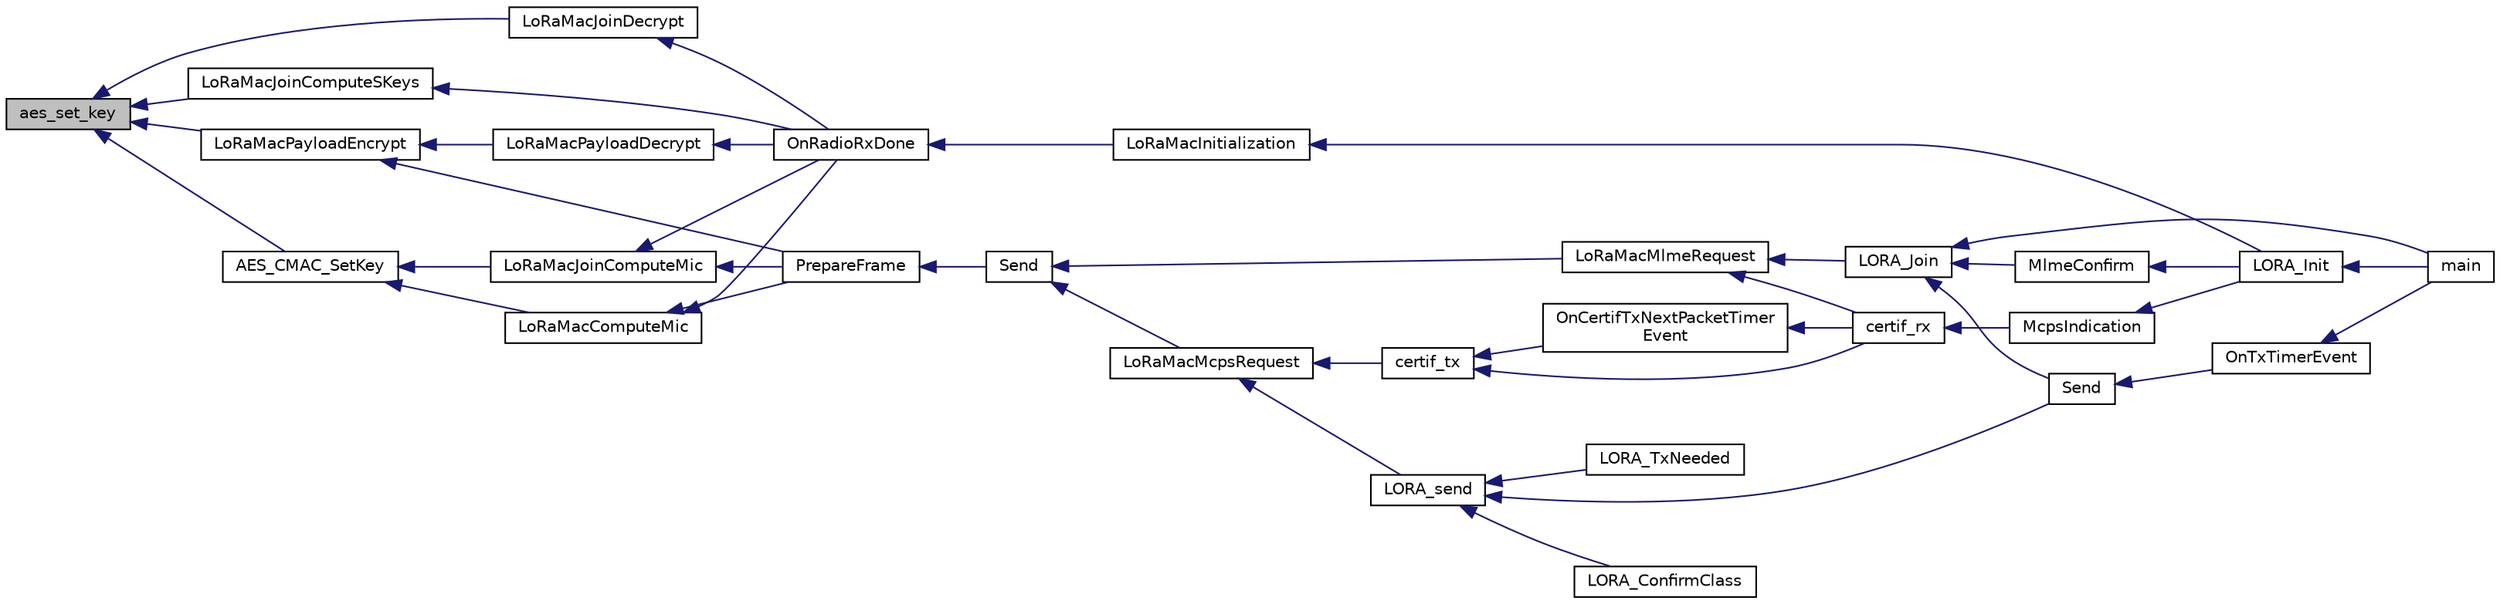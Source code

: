 digraph "aes_set_key"
{
  edge [fontname="Helvetica",fontsize="10",labelfontname="Helvetica",labelfontsize="10"];
  node [fontname="Helvetica",fontsize="10",shape=record];
  rankdir="LR";
  Node76 [label="aes_set_key",height=0.2,width=0.4,color="black", fillcolor="grey75", style="filled", fontcolor="black"];
  Node76 -> Node77 [dir="back",color="midnightblue",fontsize="10",style="solid"];
  Node77 [label="AES_CMAC_SetKey",height=0.2,width=0.4,color="black", fillcolor="white", style="filled",URL="$cmac_8h.html#a0cbe43f8858ba5fbf5bbd5f03e362170"];
  Node77 -> Node78 [dir="back",color="midnightblue",fontsize="10",style="solid"];
  Node78 [label="LoRaMacComputeMic",height=0.2,width=0.4,color="black", fillcolor="white", style="filled",URL="$group___l_o_r_a_m_a_c___c_r_y_p_t_o.html#ga6ee265070494b83255e7fdc4dff985da",tooltip="Computes the LoRaMAC frame MIC field "];
  Node78 -> Node79 [dir="back",color="midnightblue",fontsize="10",style="solid"];
  Node79 [label="OnRadioRxDone",height=0.2,width=0.4,color="black", fillcolor="white", style="filled",URL="$_lo_ra_mac_8c.html#a34d9307ff02304a070ade799731ae0ed",tooltip="Function to be executed on Radio Rx Done event "];
  Node79 -> Node80 [dir="back",color="midnightblue",fontsize="10",style="solid"];
  Node80 [label="LoRaMacInitialization",height=0.2,width=0.4,color="black", fillcolor="white", style="filled",URL="$group___l_o_r_a_m_a_c.html#ga7ca445cf825e45999810b3991273eba5",tooltip="LoRaMAC layer initialization "];
  Node80 -> Node81 [dir="back",color="midnightblue",fontsize="10",style="solid"];
  Node81 [label="LORA_Init",height=0.2,width=0.4,color="black", fillcolor="white", style="filled",URL="$lora_8h.html#a60e6c21550fcaf1cadb87454348046ad",tooltip="Lora Initialisation "];
  Node81 -> Node82 [dir="back",color="midnightblue",fontsize="10",style="solid"];
  Node82 [label="main",height=0.2,width=0.4,color="black", fillcolor="white", style="filled",URL="$main_8c.html#a840291bc02cba5474a4cb46a9b9566fe",tooltip="Main program "];
  Node78 -> Node83 [dir="back",color="midnightblue",fontsize="10",style="solid"];
  Node83 [label="PrepareFrame",height=0.2,width=0.4,color="black", fillcolor="white", style="filled",URL="$_lo_ra_mac_8c.html#a1c2e41a970de949b0b59a8177cb8ef29",tooltip="LoRaMAC layer frame buffer initialization "];
  Node83 -> Node84 [dir="back",color="midnightblue",fontsize="10",style="solid"];
  Node84 [label="Send",height=0.2,width=0.4,color="black", fillcolor="white", style="filled",URL="$_lo_ra_mac_8c.html#a1d5d30b5cbe0349bab89375480c377bf",tooltip="LoRaMAC layer generic send frame "];
  Node84 -> Node85 [dir="back",color="midnightblue",fontsize="10",style="solid"];
  Node85 [label="LoRaMacMlmeRequest",height=0.2,width=0.4,color="black", fillcolor="white", style="filled",URL="$group___l_o_r_a_m_a_c.html#ga097113f30feecc17c780940ff74af33e",tooltip="LoRaMAC MLME-Request "];
  Node85 -> Node86 [dir="back",color="midnightblue",fontsize="10",style="solid"];
  Node86 [label="certif_rx",height=0.2,width=0.4,color="black", fillcolor="white", style="filled",URL="$lora-test_8h.html#ad5e51928ecf0cca8d4f33f9e9c10aba4"];
  Node86 -> Node87 [dir="back",color="midnightblue",fontsize="10",style="solid"];
  Node87 [label="McpsIndication",height=0.2,width=0.4,color="black", fillcolor="white", style="filled",URL="$lora_8c.html#aa62f56dcd70e02213fc6e5d0f04b3d1c",tooltip="MCPS-Indication event function "];
  Node87 -> Node81 [dir="back",color="midnightblue",fontsize="10",style="solid"];
  Node85 -> Node88 [dir="back",color="midnightblue",fontsize="10",style="solid"];
  Node88 [label="LORA_Join",height=0.2,width=0.4,color="black", fillcolor="white", style="filled",URL="$lora_8h.html#a3671e53923a80ddbbd43e56342fd94fa",tooltip="Join a Lora Network in classA  if the device is ABP, this is a pass through functon ..."];
  Node88 -> Node89 [dir="back",color="midnightblue",fontsize="10",style="solid"];
  Node89 [label="MlmeConfirm",height=0.2,width=0.4,color="black", fillcolor="white", style="filled",URL="$lora_8c.html#ab72b68cc96c6187003c5dd6e325a74c7",tooltip="MLME-Confirm event function "];
  Node89 -> Node81 [dir="back",color="midnightblue",fontsize="10",style="solid"];
  Node88 -> Node82 [dir="back",color="midnightblue",fontsize="10",style="solid"];
  Node88 -> Node90 [dir="back",color="midnightblue",fontsize="10",style="solid"];
  Node90 [label="Send",height=0.2,width=0.4,color="black", fillcolor="white", style="filled",URL="$main_8c.html#ac96d7cf33dce81bb57a803bb3839d458"];
  Node90 -> Node91 [dir="back",color="midnightblue",fontsize="10",style="solid"];
  Node91 [label="OnTxTimerEvent",height=0.2,width=0.4,color="black", fillcolor="white", style="filled",URL="$main_8c.html#aa660732a6ebc018e235409094d603160"];
  Node91 -> Node82 [dir="back",color="midnightblue",fontsize="10",style="solid"];
  Node84 -> Node92 [dir="back",color="midnightblue",fontsize="10",style="solid"];
  Node92 [label="LoRaMacMcpsRequest",height=0.2,width=0.4,color="black", fillcolor="white", style="filled",URL="$group___l_o_r_a_m_a_c.html#ga79768f8a3c22aaff84d4dfcc77ad508c",tooltip="LoRaMAC MCPS-Request "];
  Node92 -> Node93 [dir="back",color="midnightblue",fontsize="10",style="solid"];
  Node93 [label="certif_tx",height=0.2,width=0.4,color="black", fillcolor="white", style="filled",URL="$lora-test_8c.html#a735361add977554215fd3e1e70b74760"];
  Node93 -> Node86 [dir="back",color="midnightblue",fontsize="10",style="solid"];
  Node93 -> Node94 [dir="back",color="midnightblue",fontsize="10",style="solid"];
  Node94 [label="OnCertifTxNextPacketTimer\lEvent",height=0.2,width=0.4,color="black", fillcolor="white", style="filled",URL="$lora-test_8c.html#a2e3edcd940d4df35743fe87783f89bbc",tooltip="Function executed on TxNextPacket Timeout event "];
  Node94 -> Node86 [dir="back",color="midnightblue",fontsize="10",style="solid"];
  Node92 -> Node95 [dir="back",color="midnightblue",fontsize="10",style="solid"];
  Node95 [label="LORA_send",height=0.2,width=0.4,color="black", fillcolor="white", style="filled",URL="$lora_8h.html#a343d8f2ddf9b21cb458e4a3e09076b5e",tooltip="run Lora classA state Machine "];
  Node95 -> Node90 [dir="back",color="midnightblue",fontsize="10",style="solid"];
  Node95 -> Node96 [dir="back",color="midnightblue",fontsize="10",style="solid"];
  Node96 [label="LORA_ConfirmClass",height=0.2,width=0.4,color="black", fillcolor="white", style="filled",URL="$main_8c.html#abf14859b334f10d0a38ee8489bee4bc1"];
  Node95 -> Node97 [dir="back",color="midnightblue",fontsize="10",style="solid"];
  Node97 [label="LORA_TxNeeded",height=0.2,width=0.4,color="black", fillcolor="white", style="filled",URL="$main_8c.html#a0bc8d6aec6bbd336bb8fd19cedd8a8b3"];
  Node77 -> Node98 [dir="back",color="midnightblue",fontsize="10",style="solid"];
  Node98 [label="LoRaMacJoinComputeMic",height=0.2,width=0.4,color="black", fillcolor="white", style="filled",URL="$group___l_o_r_a_m_a_c___c_r_y_p_t_o.html#gac9216af326316c9e7f207d4e73aed199"];
  Node98 -> Node79 [dir="back",color="midnightblue",fontsize="10",style="solid"];
  Node98 -> Node83 [dir="back",color="midnightblue",fontsize="10",style="solid"];
  Node76 -> Node99 [dir="back",color="midnightblue",fontsize="10",style="solid"];
  Node99 [label="LoRaMacPayloadEncrypt",height=0.2,width=0.4,color="black", fillcolor="white", style="filled",URL="$group___l_o_r_a_m_a_c___c_r_y_p_t_o.html#ga50339e60abea2186ca7e584b489718b1"];
  Node99 -> Node83 [dir="back",color="midnightblue",fontsize="10",style="solid"];
  Node99 -> Node100 [dir="back",color="midnightblue",fontsize="10",style="solid"];
  Node100 [label="LoRaMacPayloadDecrypt",height=0.2,width=0.4,color="black", fillcolor="white", style="filled",URL="$group___l_o_r_a_m_a_c___c_r_y_p_t_o.html#ga41f9ba19f61b195420914ed58c8b94c7"];
  Node100 -> Node79 [dir="back",color="midnightblue",fontsize="10",style="solid"];
  Node76 -> Node101 [dir="back",color="midnightblue",fontsize="10",style="solid"];
  Node101 [label="LoRaMacJoinDecrypt",height=0.2,width=0.4,color="black", fillcolor="white", style="filled",URL="$group___l_o_r_a_m_a_c___c_r_y_p_t_o.html#gac2379cd7cbeb6febaa2a7be5d9f04b5c"];
  Node101 -> Node79 [dir="back",color="midnightblue",fontsize="10",style="solid"];
  Node76 -> Node102 [dir="back",color="midnightblue",fontsize="10",style="solid"];
  Node102 [label="LoRaMacJoinComputeSKeys",height=0.2,width=0.4,color="black", fillcolor="white", style="filled",URL="$group___l_o_r_a_m_a_c___c_r_y_p_t_o.html#gad6fc2ace27fa388ec860fc2e5ae1f544"];
  Node102 -> Node79 [dir="back",color="midnightblue",fontsize="10",style="solid"];
}
